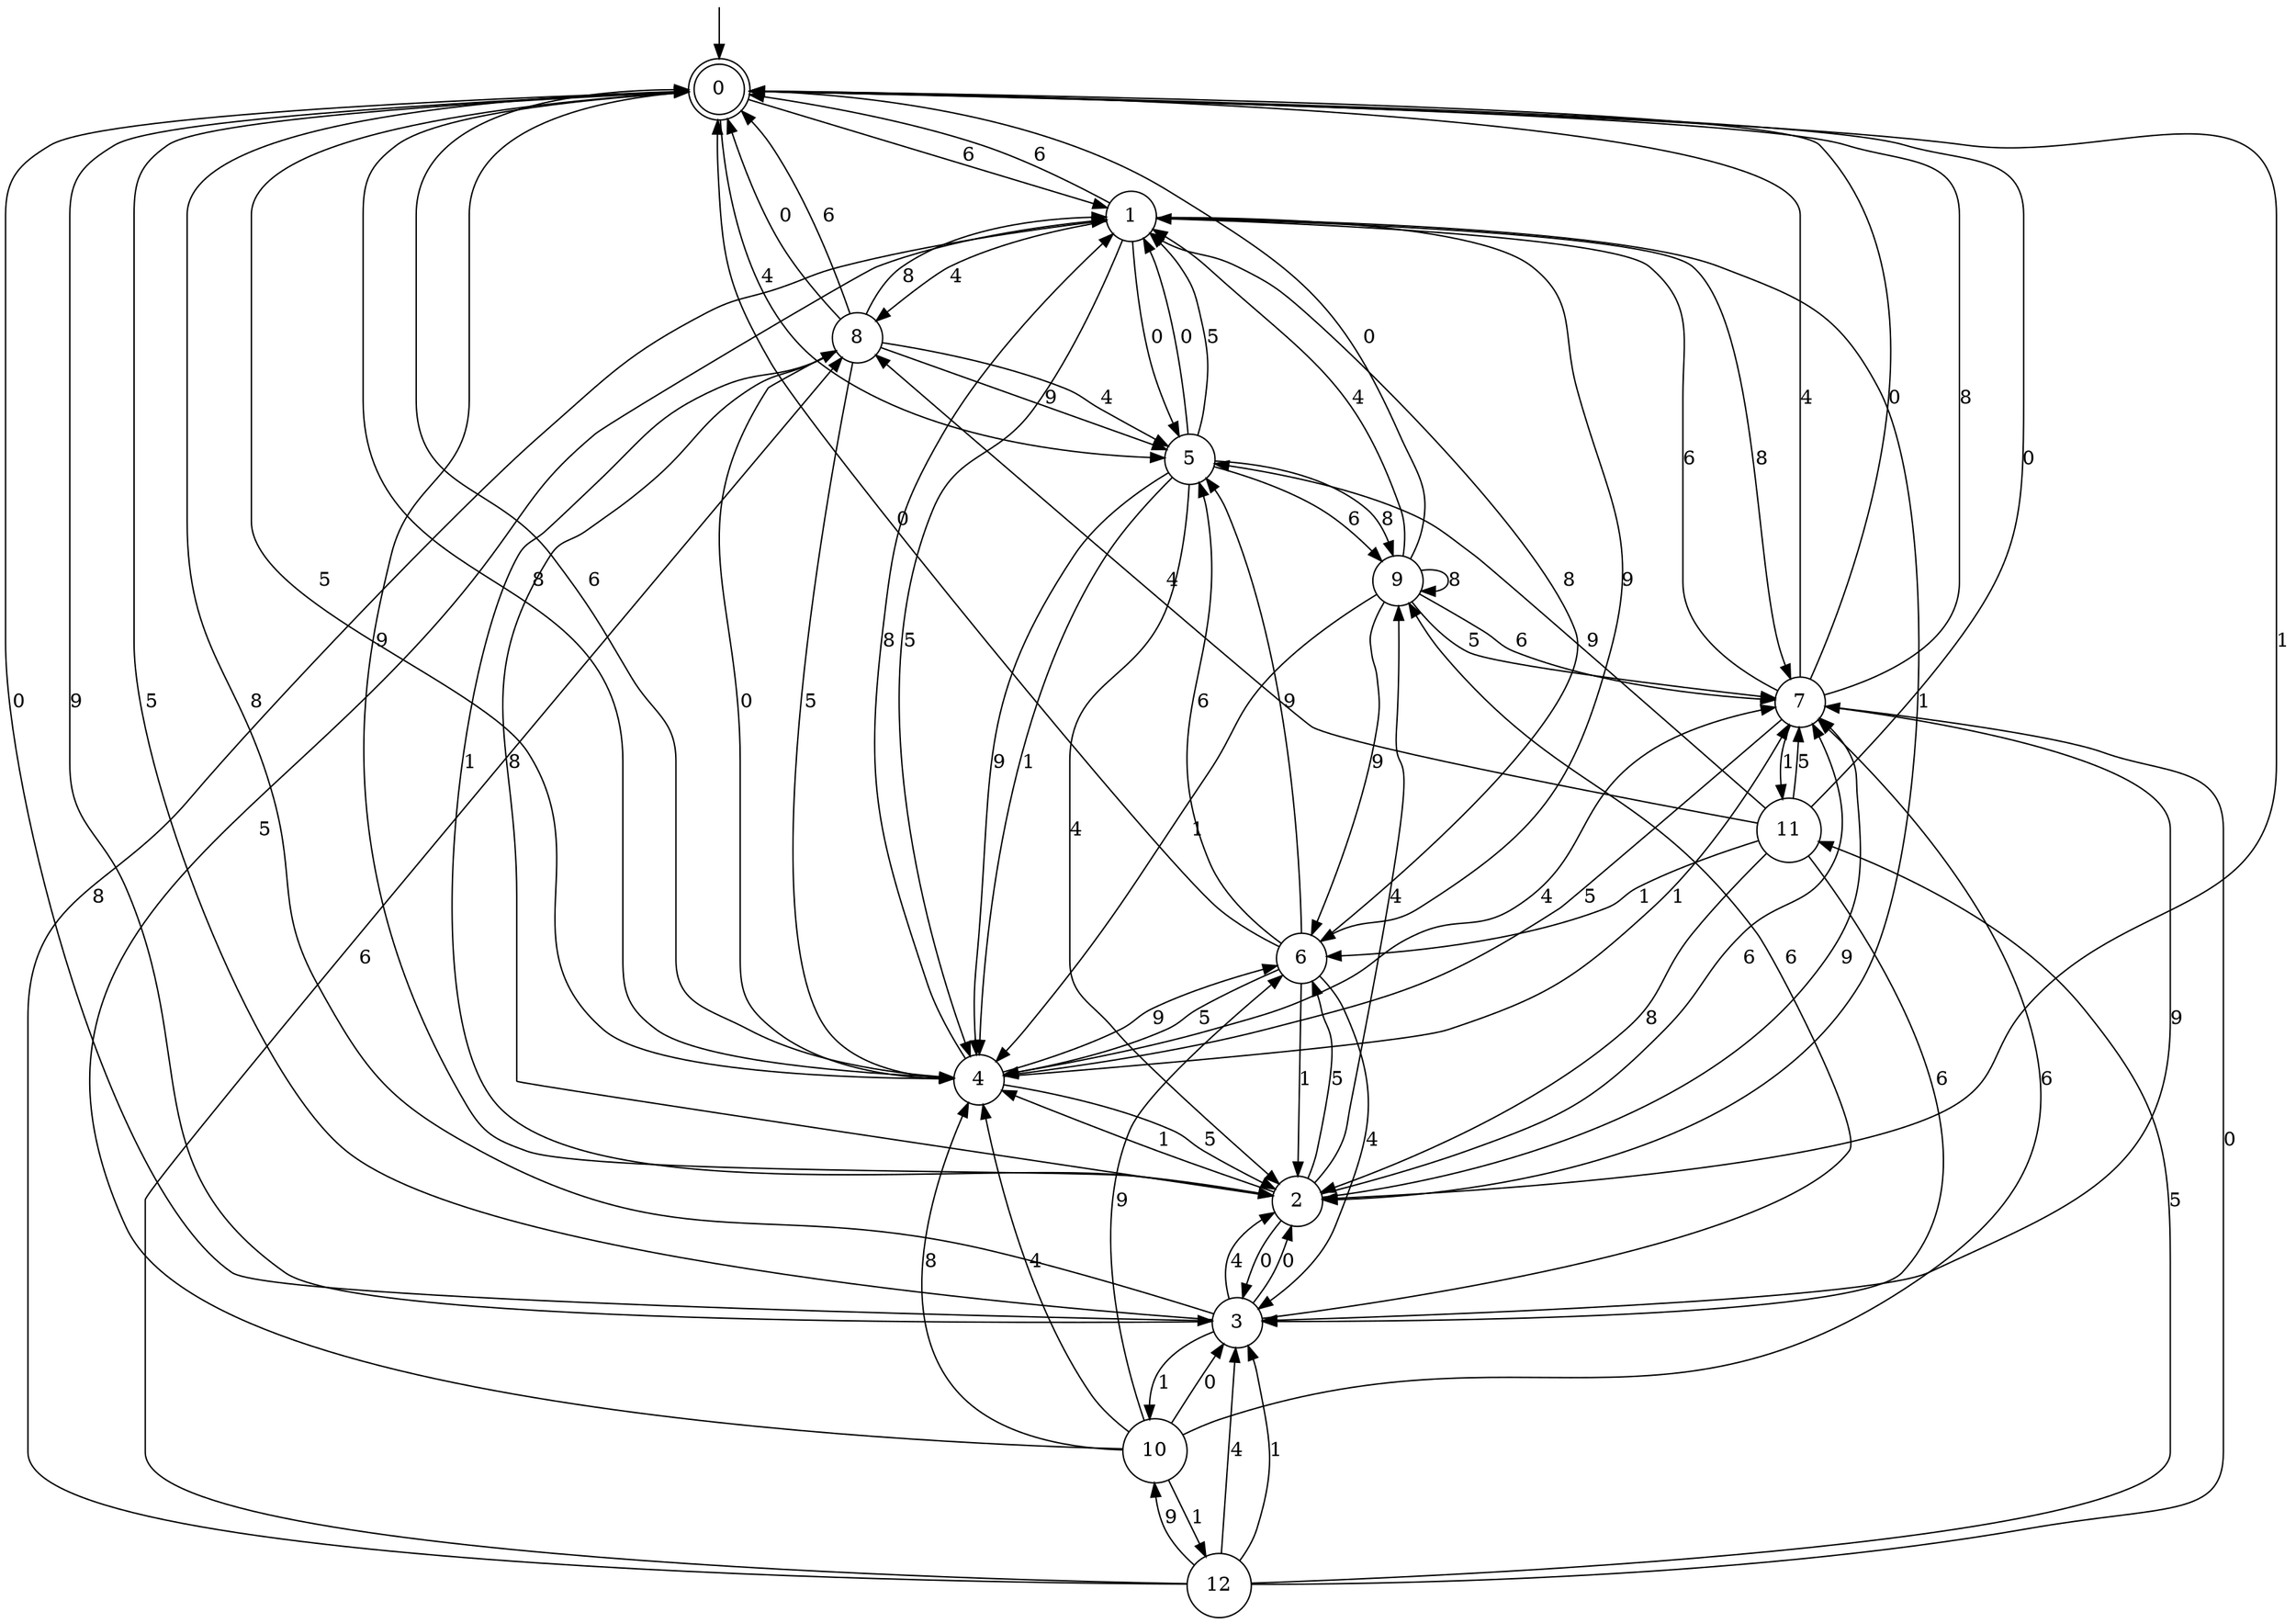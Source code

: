 digraph g {

	s0 [shape="doublecircle" label="0"];
	s1 [shape="circle" label="1"];
	s2 [shape="circle" label="2"];
	s3 [shape="circle" label="3"];
	s4 [shape="circle" label="4"];
	s5 [shape="circle" label="5"];
	s6 [shape="circle" label="6"];
	s7 [shape="circle" label="7"];
	s8 [shape="circle" label="8"];
	s9 [shape="circle" label="9"];
	s10 [shape="circle" label="10"];
	s11 [shape="circle" label="11"];
	s12 [shape="circle" label="12"];
	s0 -> s1 [label="6"];
	s0 -> s2 [label="1"];
	s0 -> s2 [label="9"];
	s0 -> s3 [label="0"];
	s0 -> s4 [label="5"];
	s0 -> s4 [label="8"];
	s0 -> s5 [label="4"];
	s1 -> s0 [label="6"];
	s1 -> s2 [label="1"];
	s1 -> s6 [label="9"];
	s1 -> s5 [label="0"];
	s1 -> s4 [label="5"];
	s1 -> s7 [label="8"];
	s1 -> s8 [label="4"];
	s2 -> s7 [label="6"];
	s2 -> s4 [label="1"];
	s2 -> s7 [label="9"];
	s2 -> s3 [label="0"];
	s2 -> s6 [label="5"];
	s2 -> s8 [label="8"];
	s2 -> s9 [label="4"];
	s3 -> s9 [label="6"];
	s3 -> s10 [label="1"];
	s3 -> s0 [label="9"];
	s3 -> s2 [label="0"];
	s3 -> s0 [label="5"];
	s3 -> s0 [label="8"];
	s3 -> s2 [label="4"];
	s4 -> s0 [label="6"];
	s4 -> s7 [label="1"];
	s4 -> s6 [label="9"];
	s4 -> s8 [label="0"];
	s4 -> s2 [label="5"];
	s4 -> s1 [label="8"];
	s4 -> s7 [label="4"];
	s5 -> s9 [label="6"];
	s5 -> s4 [label="1"];
	s5 -> s4 [label="9"];
	s5 -> s1 [label="0"];
	s5 -> s1 [label="5"];
	s5 -> s9 [label="8"];
	s5 -> s2 [label="4"];
	s6 -> s5 [label="6"];
	s6 -> s2 [label="1"];
	s6 -> s5 [label="9"];
	s6 -> s0 [label="0"];
	s6 -> s4 [label="5"];
	s6 -> s1 [label="8"];
	s6 -> s3 [label="4"];
	s7 -> s1 [label="6"];
	s7 -> s11 [label="1"];
	s7 -> s3 [label="9"];
	s7 -> s0 [label="0"];
	s7 -> s4 [label="5"];
	s7 -> s0 [label="8"];
	s7 -> s0 [label="4"];
	s8 -> s0 [label="6"];
	s8 -> s2 [label="1"];
	s8 -> s5 [label="9"];
	s8 -> s0 [label="0"];
	s8 -> s4 [label="5"];
	s8 -> s1 [label="8"];
	s8 -> s5 [label="4"];
	s9 -> s7 [label="6"];
	s9 -> s4 [label="1"];
	s9 -> s6 [label="9"];
	s9 -> s0 [label="0"];
	s9 -> s7 [label="5"];
	s9 -> s9 [label="8"];
	s9 -> s1 [label="4"];
	s10 -> s7 [label="6"];
	s10 -> s12 [label="1"];
	s10 -> s6 [label="9"];
	s10 -> s3 [label="0"];
	s10 -> s1 [label="5"];
	s10 -> s4 [label="8"];
	s10 -> s4 [label="4"];
	s11 -> s3 [label="6"];
	s11 -> s6 [label="1"];
	s11 -> s5 [label="9"];
	s11 -> s0 [label="0"];
	s11 -> s7 [label="5"];
	s11 -> s2 [label="8"];
	s11 -> s8 [label="4"];
	s12 -> s8 [label="6"];
	s12 -> s3 [label="1"];
	s12 -> s10 [label="9"];
	s12 -> s7 [label="0"];
	s12 -> s11 [label="5"];
	s12 -> s1 [label="8"];
	s12 -> s3 [label="4"];

__start0 [label="" shape="none" width="0" height="0"];
__start0 -> s0;

}

